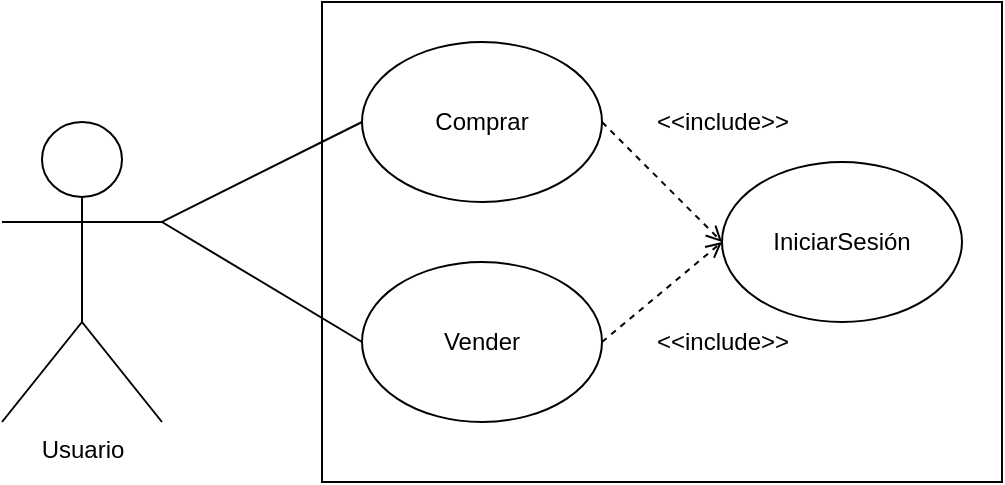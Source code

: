 <mxfile version="18.0.6" type="device"><diagram id="oefUP3LqUN8oMk8FzQbl" name="Página-1"><mxGraphModel dx="782" dy="809" grid="1" gridSize="10" guides="1" tooltips="1" connect="1" arrows="1" fold="1" page="1" pageScale="1" pageWidth="827" pageHeight="1169" math="0" shadow="0"><root><mxCell id="0"/><mxCell id="1" parent="0"/><mxCell id="MgPLgkJXUh5P69z-YnJI-1" value="Usuario" style="shape=umlActor;verticalLabelPosition=bottom;verticalAlign=top;html=1;outlineConnect=0;" vertex="1" parent="1"><mxGeometry x="190" y="250" width="80" height="150" as="geometry"/></mxCell><mxCell id="MgPLgkJXUh5P69z-YnJI-2" value="" style="rounded=0;whiteSpace=wrap;html=1;" vertex="1" parent="1"><mxGeometry x="350" y="190" width="340" height="240" as="geometry"/></mxCell><mxCell id="MgPLgkJXUh5P69z-YnJI-7" style="edgeStyle=none;rounded=0;orthogonalLoop=1;jettySize=auto;html=1;exitX=1;exitY=0.5;exitDx=0;exitDy=0;entryX=0;entryY=0.5;entryDx=0;entryDy=0;dashed=1;endArrow=open;endFill=0;" edge="1" parent="1" source="MgPLgkJXUh5P69z-YnJI-3" target="MgPLgkJXUh5P69z-YnJI-5"><mxGeometry relative="1" as="geometry"/></mxCell><mxCell id="MgPLgkJXUh5P69z-YnJI-9" style="edgeStyle=none;rounded=0;orthogonalLoop=1;jettySize=auto;html=1;exitX=0;exitY=0.5;exitDx=0;exitDy=0;entryX=1;entryY=0.333;entryDx=0;entryDy=0;entryPerimeter=0;endArrow=none;endFill=0;" edge="1" parent="1" source="MgPLgkJXUh5P69z-YnJI-3" target="MgPLgkJXUh5P69z-YnJI-1"><mxGeometry relative="1" as="geometry"/></mxCell><mxCell id="MgPLgkJXUh5P69z-YnJI-3" value="Comprar" style="ellipse;whiteSpace=wrap;html=1;" vertex="1" parent="1"><mxGeometry x="370" y="210" width="120" height="80" as="geometry"/></mxCell><mxCell id="MgPLgkJXUh5P69z-YnJI-8" style="edgeStyle=none;rounded=0;orthogonalLoop=1;jettySize=auto;html=1;exitX=1;exitY=0.5;exitDx=0;exitDy=0;entryX=0;entryY=0.5;entryDx=0;entryDy=0;dashed=1;endArrow=open;endFill=0;" edge="1" parent="1" source="MgPLgkJXUh5P69z-YnJI-4" target="MgPLgkJXUh5P69z-YnJI-5"><mxGeometry relative="1" as="geometry"/></mxCell><mxCell id="MgPLgkJXUh5P69z-YnJI-10" style="edgeStyle=none;rounded=0;orthogonalLoop=1;jettySize=auto;html=1;exitX=0;exitY=0.5;exitDx=0;exitDy=0;endArrow=none;endFill=0;" edge="1" parent="1" source="MgPLgkJXUh5P69z-YnJI-4"><mxGeometry relative="1" as="geometry"><mxPoint x="270" y="300" as="targetPoint"/></mxGeometry></mxCell><mxCell id="MgPLgkJXUh5P69z-YnJI-4" value="Vender" style="ellipse;whiteSpace=wrap;html=1;" vertex="1" parent="1"><mxGeometry x="370" y="320" width="120" height="80" as="geometry"/></mxCell><mxCell id="MgPLgkJXUh5P69z-YnJI-5" value="IniciarSesión" style="ellipse;whiteSpace=wrap;html=1;" vertex="1" parent="1"><mxGeometry x="550" y="270" width="120" height="80" as="geometry"/></mxCell><mxCell id="MgPLgkJXUh5P69z-YnJI-11" value="&amp;lt;&amp;lt;include&amp;gt;&amp;gt;" style="text;html=1;align=center;verticalAlign=middle;resizable=0;points=[];autosize=1;strokeColor=none;fillColor=none;" vertex="1" parent="1"><mxGeometry x="510" y="240" width="80" height="20" as="geometry"/></mxCell><mxCell id="MgPLgkJXUh5P69z-YnJI-12" value="&amp;lt;&amp;lt;include&amp;gt;&amp;gt;" style="text;html=1;align=center;verticalAlign=middle;resizable=0;points=[];autosize=1;strokeColor=none;fillColor=none;" vertex="1" parent="1"><mxGeometry x="510" y="350" width="80" height="20" as="geometry"/></mxCell></root></mxGraphModel></diagram></mxfile>